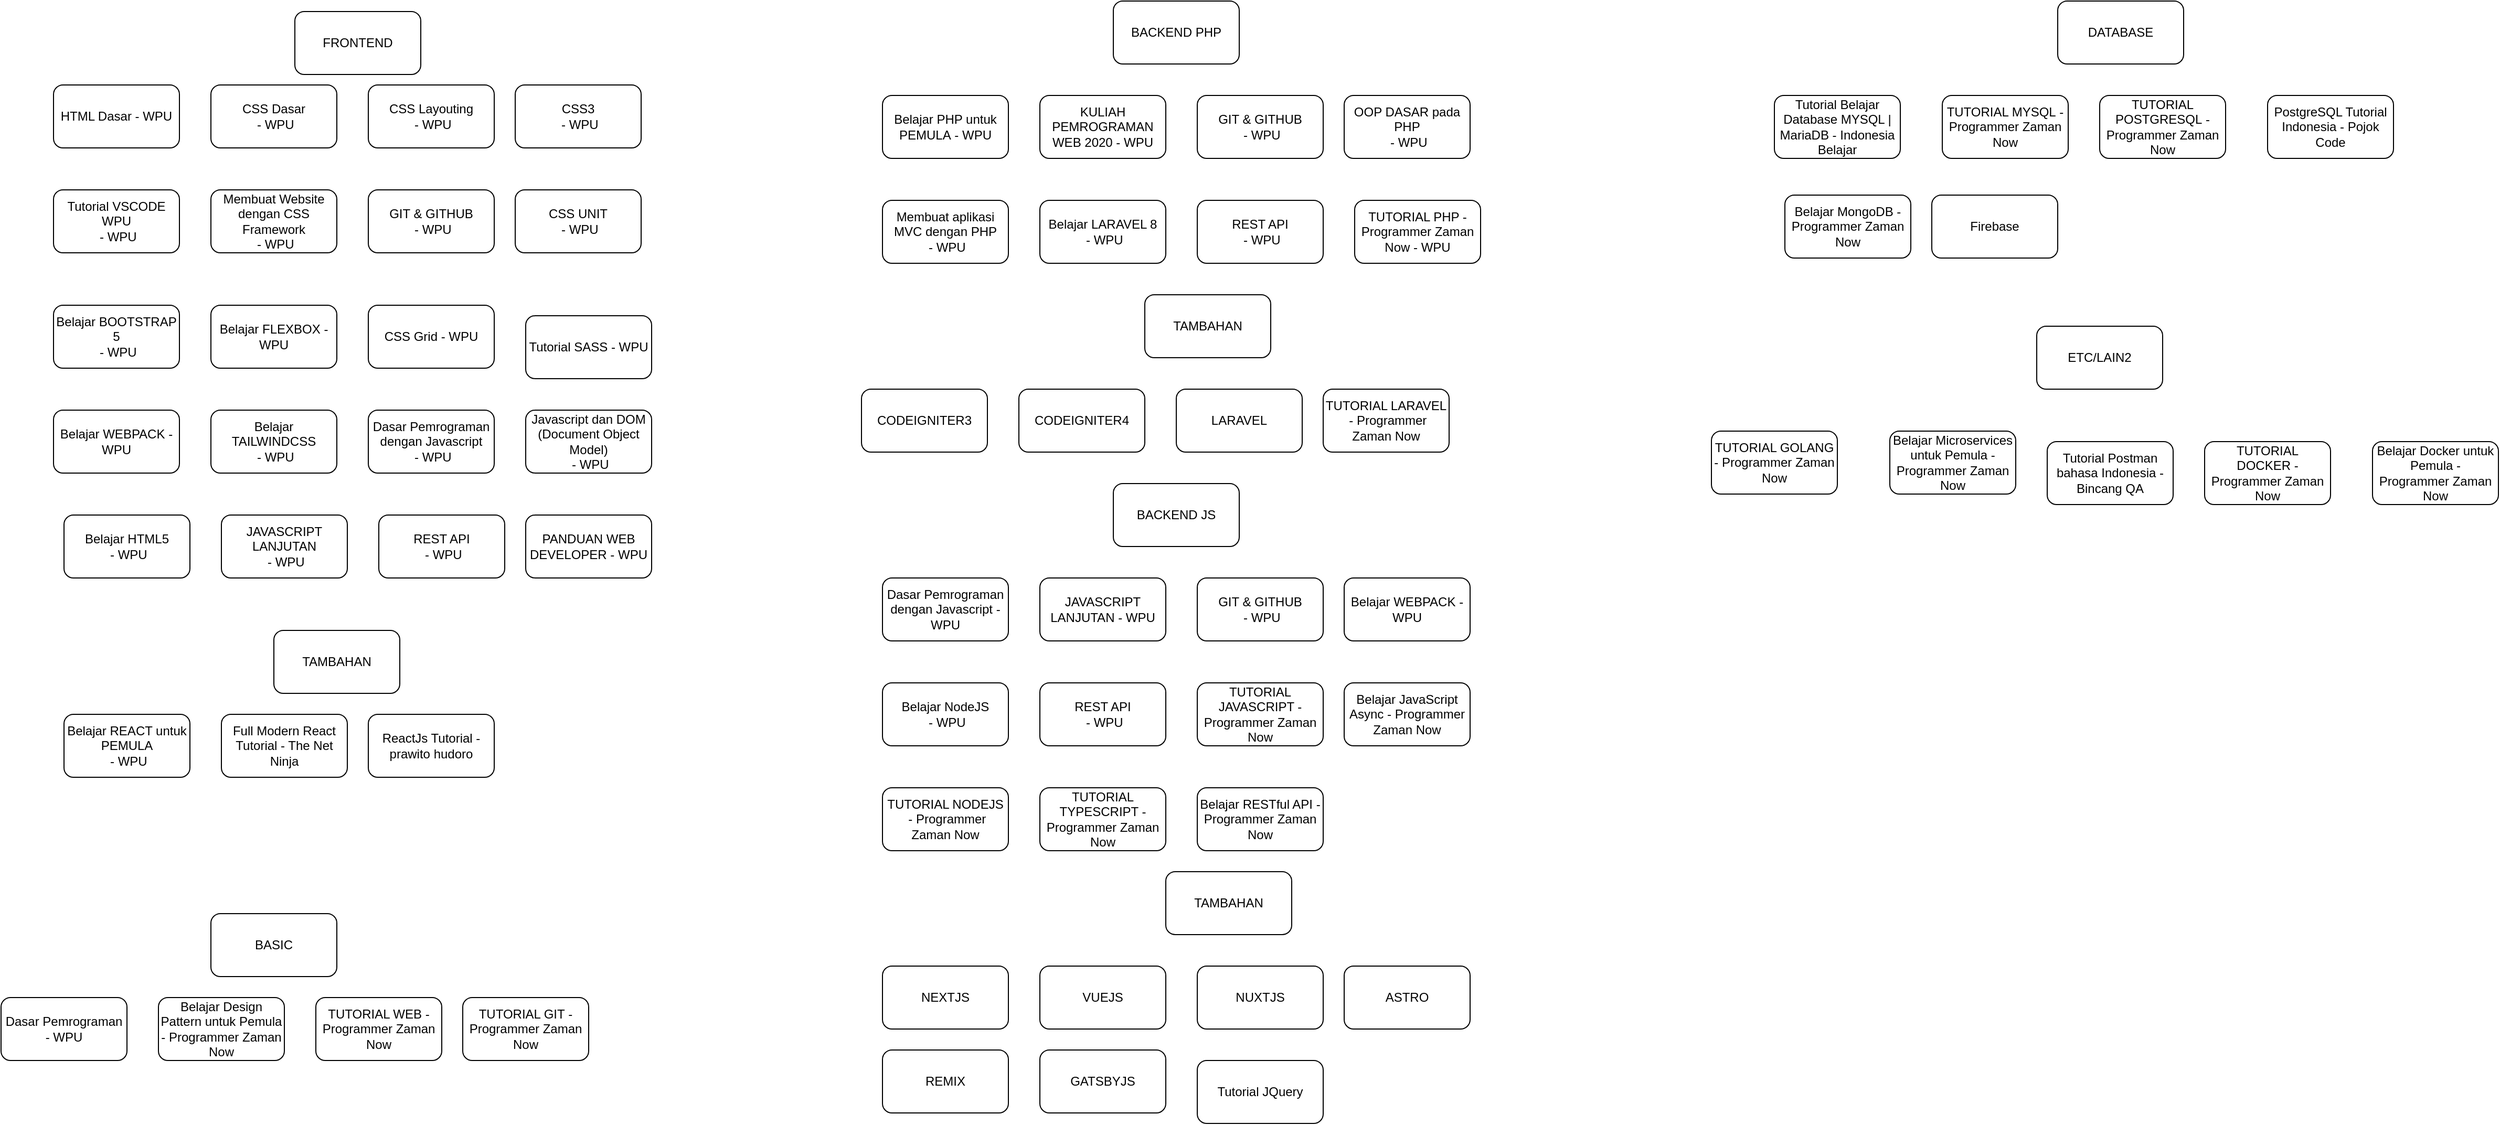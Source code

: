 <mxfile version="14.4.3" type="device"><diagram id="3UD2cy93VDDGyGSZ1PiJ" name="Page-1"><mxGraphModel dx="1008" dy="482" grid="1" gridSize="10" guides="1" tooltips="1" connect="1" arrows="1" fold="1" page="1" pageScale="1" pageWidth="850" pageHeight="1100" math="0" shadow="0"><root><mxCell id="0"/><mxCell id="1" parent="0"/><mxCell id="J1AbAjahdho3OwTsZs7k-2" value="&lt;div&gt;HTML Dasar - WPU&lt;/div&gt;" style="rounded=1;whiteSpace=wrap;html=1;" parent="1" vertex="1"><mxGeometry x="170" y="90" width="120" height="60" as="geometry"/></mxCell><mxCell id="J1AbAjahdho3OwTsZs7k-3" value="&lt;div&gt;&lt;/div&gt;CSS Grid&amp;nbsp;- WPU" style="rounded=1;whiteSpace=wrap;html=1;" parent="1" vertex="1"><mxGeometry x="470" y="300" width="120" height="60" as="geometry"/></mxCell><mxCell id="J1AbAjahdho3OwTsZs7k-4" value="Tutorial SASS&amp;nbsp;- WPU" style="rounded=1;whiteSpace=wrap;html=1;" parent="1" vertex="1"><mxGeometry x="620" y="310" width="120" height="60" as="geometry"/></mxCell><mxCell id="J1AbAjahdho3OwTsZs7k-5" value="Belajar FLEXBOX&amp;nbsp;- WPU" style="rounded=1;whiteSpace=wrap;html=1;" parent="1" vertex="1"><mxGeometry x="320" y="300" width="120" height="60" as="geometry"/></mxCell><mxCell id="J1AbAjahdho3OwTsZs7k-6" value="Belajar WEBPACK&amp;nbsp;- WPU" style="rounded=1;whiteSpace=wrap;html=1;" parent="1" vertex="1"><mxGeometry x="170" y="400" width="120" height="60" as="geometry"/></mxCell><mxCell id="J1AbAjahdho3OwTsZs7k-7" value="&lt;div&gt;CSS Dasar&lt;/div&gt;&amp;nbsp;- WPU" style="rounded=1;whiteSpace=wrap;html=1;" parent="1" vertex="1"><mxGeometry x="320" y="90" width="120" height="60" as="geometry"/></mxCell><mxCell id="J1AbAjahdho3OwTsZs7k-8" value="&lt;div&gt;Belajar TAILWINDCSS&lt;/div&gt;&amp;nbsp;- WPU" style="rounded=1;whiteSpace=wrap;html=1;" parent="1" vertex="1"><mxGeometry x="320" y="400" width="120" height="60" as="geometry"/></mxCell><mxCell id="J1AbAjahdho3OwTsZs7k-9" value="&lt;div&gt;CSS3&lt;/div&gt;&amp;nbsp;- WPU" style="rounded=1;whiteSpace=wrap;html=1;" parent="1" vertex="1"><mxGeometry x="610" y="90" width="120" height="60" as="geometry"/></mxCell><mxCell id="J1AbAjahdho3OwTsZs7k-10" value="&lt;div&gt;GIT &amp;amp; GITHUB&lt;/div&gt;&amp;nbsp;- WPU" style="rounded=1;whiteSpace=wrap;html=1;" parent="1" vertex="1"><mxGeometry x="470" y="190" width="120" height="60" as="geometry"/></mxCell><mxCell id="J1AbAjahdho3OwTsZs7k-11" value="&lt;div&gt;CSS Layouting&lt;/div&gt;&amp;nbsp;- WPU" style="rounded=1;whiteSpace=wrap;html=1;" parent="1" vertex="1"><mxGeometry x="470" y="90" width="120" height="60" as="geometry"/></mxCell><mxCell id="J1AbAjahdho3OwTsZs7k-12" value="&lt;div&gt;REST API&lt;/div&gt;&amp;nbsp;- WPU" style="rounded=1;whiteSpace=wrap;html=1;" parent="1" vertex="1"><mxGeometry x="480" y="500" width="120" height="60" as="geometry"/></mxCell><mxCell id="J1AbAjahdho3OwTsZs7k-13" value="&lt;div&gt;JAVASCRIPT LANJUTAN&lt;/div&gt;&amp;nbsp;- WPU" style="rounded=1;whiteSpace=wrap;html=1;" parent="1" vertex="1"><mxGeometry x="330" y="500" width="120" height="60" as="geometry"/></mxCell><mxCell id="J1AbAjahdho3OwTsZs7k-14" value="&lt;div&gt;Belajar HTML5&lt;/div&gt;&amp;nbsp;- WPU" style="rounded=1;whiteSpace=wrap;html=1;" parent="1" vertex="1"><mxGeometry x="180" y="500" width="120" height="60" as="geometry"/></mxCell><mxCell id="J1AbAjahdho3OwTsZs7k-15" value="&lt;div&gt;Dasar Pemrograman dengan Javascript&lt;/div&gt;&amp;nbsp;- WPU" style="rounded=1;whiteSpace=wrap;html=1;" parent="1" vertex="1"><mxGeometry x="470" y="400" width="120" height="60" as="geometry"/></mxCell><mxCell id="J1AbAjahdho3OwTsZs7k-16" value="&lt;div&gt;Javascript dan DOM (Document Object Model)&lt;/div&gt;&amp;nbsp;- WPU" style="rounded=1;whiteSpace=wrap;html=1;" parent="1" vertex="1"><mxGeometry x="620" y="400" width="120" height="60" as="geometry"/></mxCell><mxCell id="J1AbAjahdho3OwTsZs7k-17" value="&lt;div&gt;Tutorial VSCODE WPU&lt;/div&gt;&amp;nbsp;- WPU" style="rounded=1;whiteSpace=wrap;html=1;" parent="1" vertex="1"><mxGeometry x="170" y="190" width="120" height="60" as="geometry"/></mxCell><mxCell id="J1AbAjahdho3OwTsZs7k-18" value="&lt;div&gt;Membuat Website dengan CSS Framework&lt;/div&gt;&amp;nbsp;- WPU" style="rounded=1;whiteSpace=wrap;html=1;" parent="1" vertex="1"><mxGeometry x="320" y="190" width="120" height="60" as="geometry"/></mxCell><mxCell id="J1AbAjahdho3OwTsZs7k-22" value="&lt;div&gt;CSS UNIT&lt;/div&gt;&amp;nbsp;- WPU" style="rounded=1;whiteSpace=wrap;html=1;" parent="1" vertex="1"><mxGeometry x="610" y="190" width="120" height="60" as="geometry"/></mxCell><mxCell id="J1AbAjahdho3OwTsZs7k-23" value="&lt;div&gt;Belajar BOOTSTRAP 5&lt;/div&gt;&amp;nbsp;- WPU" style="rounded=1;whiteSpace=wrap;html=1;" parent="1" vertex="1"><mxGeometry x="170" y="300" width="120" height="60" as="geometry"/></mxCell><mxCell id="J1AbAjahdho3OwTsZs7k-24" value="PANDUAN WEB DEVELOPER&amp;nbsp;- WPU" style="rounded=1;whiteSpace=wrap;html=1;" parent="1" vertex="1"><mxGeometry x="620" y="500" width="120" height="60" as="geometry"/></mxCell><mxCell id="J1AbAjahdho3OwTsZs7k-25" value="Belajar PHP untuk PEMULA&amp;nbsp;- WPU" style="rounded=1;whiteSpace=wrap;html=1;" parent="1" vertex="1"><mxGeometry x="960" y="100" width="120" height="60" as="geometry"/></mxCell><mxCell id="J1AbAjahdho3OwTsZs7k-30" value="KULIAH PEMROGRAMAN WEB 2020&amp;nbsp;- WPU" style="rounded=1;whiteSpace=wrap;html=1;" parent="1" vertex="1"><mxGeometry x="1110" y="100" width="120" height="60" as="geometry"/></mxCell><mxCell id="J1AbAjahdho3OwTsZs7k-32" value="&lt;div&gt;OOP DASAR pada PHP&lt;/div&gt;&amp;nbsp;- WPU" style="rounded=1;whiteSpace=wrap;html=1;" parent="1" vertex="1"><mxGeometry x="1400" y="100" width="120" height="60" as="geometry"/></mxCell><mxCell id="J1AbAjahdho3OwTsZs7k-33" value="&lt;div&gt;REST API&lt;/div&gt;&amp;nbsp;- WPU" style="rounded=1;whiteSpace=wrap;html=1;" parent="1" vertex="1"><mxGeometry x="1260" y="200" width="120" height="60" as="geometry"/></mxCell><mxCell id="J1AbAjahdho3OwTsZs7k-34" value="&lt;div&gt;GIT &amp;amp; GITHUB&lt;/div&gt;&amp;nbsp;- WPU" style="rounded=1;whiteSpace=wrap;html=1;" parent="1" vertex="1"><mxGeometry x="1260" y="100" width="120" height="60" as="geometry"/></mxCell><mxCell id="J1AbAjahdho3OwTsZs7k-40" value="&lt;div&gt;Membuat aplikasi MVC dengan PHP&lt;/div&gt;&amp;nbsp;- WPU" style="rounded=1;whiteSpace=wrap;html=1;" parent="1" vertex="1"><mxGeometry x="960" y="200" width="120" height="60" as="geometry"/></mxCell><mxCell id="J1AbAjahdho3OwTsZs7k-41" value="&lt;div&gt;Belajar LARAVEL 8&lt;/div&gt;&amp;nbsp;- WPU" style="rounded=1;whiteSpace=wrap;html=1;" parent="1" vertex="1"><mxGeometry x="1110" y="200" width="120" height="60" as="geometry"/></mxCell><mxCell id="J1AbAjahdho3OwTsZs7k-45" value="&lt;div&gt;FRONTEND&lt;/div&gt;" style="rounded=1;whiteSpace=wrap;html=1;" parent="1" vertex="1"><mxGeometry x="400" y="20" width="120" height="60" as="geometry"/></mxCell><mxCell id="J1AbAjahdho3OwTsZs7k-46" value="&lt;div&gt;BACKEND PHP&lt;/div&gt;" style="rounded=1;whiteSpace=wrap;html=1;" parent="1" vertex="1"><mxGeometry x="1180" y="10" width="120" height="60" as="geometry"/></mxCell><mxCell id="J1AbAjahdho3OwTsZs7k-47" value="Dasar Pemrograman dengan Javascript&amp;nbsp;- WPU" style="rounded=1;whiteSpace=wrap;html=1;" parent="1" vertex="1"><mxGeometry x="960" y="560" width="120" height="60" as="geometry"/></mxCell><mxCell id="J1AbAjahdho3OwTsZs7k-48" value="JAVASCRIPT LANJUTAN&amp;nbsp;- WPU" style="rounded=1;whiteSpace=wrap;html=1;" parent="1" vertex="1"><mxGeometry x="1110" y="560" width="120" height="60" as="geometry"/></mxCell><mxCell id="J1AbAjahdho3OwTsZs7k-49" value="Belajar WEBPACK&amp;nbsp;- WPU" style="rounded=1;whiteSpace=wrap;html=1;" parent="1" vertex="1"><mxGeometry x="1400" y="560" width="120" height="60" as="geometry"/></mxCell><mxCell id="J1AbAjahdho3OwTsZs7k-51" value="&lt;div&gt;GIT &amp;amp; GITHUB&lt;/div&gt;&amp;nbsp;- WPU" style="rounded=1;whiteSpace=wrap;html=1;" parent="1" vertex="1"><mxGeometry x="1260" y="560" width="120" height="60" as="geometry"/></mxCell><mxCell id="J1AbAjahdho3OwTsZs7k-52" value="&lt;div&gt;Belajar NodeJS&lt;/div&gt;&amp;nbsp;- WPU" style="rounded=1;whiteSpace=wrap;html=1;" parent="1" vertex="1"><mxGeometry x="960" y="660" width="120" height="60" as="geometry"/></mxCell><mxCell id="J1AbAjahdho3OwTsZs7k-53" value="&lt;div&gt;REST API&lt;/div&gt;&amp;nbsp;- WPU" style="rounded=1;whiteSpace=wrap;html=1;" parent="1" vertex="1"><mxGeometry x="1110" y="660" width="120" height="60" as="geometry"/></mxCell><mxCell id="J1AbAjahdho3OwTsZs7k-54" value="&lt;div&gt;BACKEND JS&lt;/div&gt;" style="rounded=1;whiteSpace=wrap;html=1;" parent="1" vertex="1"><mxGeometry x="1180" y="470" width="120" height="60" as="geometry"/></mxCell><mxCell id="J1AbAjahdho3OwTsZs7k-55" value="&lt;div&gt;Belajar REACT untuk PEMULA&lt;/div&gt;&amp;nbsp;- WPU" style="rounded=1;whiteSpace=wrap;html=1;" parent="1" vertex="1"><mxGeometry x="180" y="690" width="120" height="60" as="geometry"/></mxCell><mxCell id="J1AbAjahdho3OwTsZs7k-56" value="&lt;div&gt;TAMBAHAN&lt;/div&gt;" style="rounded=1;whiteSpace=wrap;html=1;" parent="1" vertex="1"><mxGeometry x="380" y="610" width="120" height="60" as="geometry"/></mxCell><mxCell id="J1AbAjahdho3OwTsZs7k-57" value="&lt;div&gt;TAMBAHAN&lt;/div&gt;" style="rounded=1;whiteSpace=wrap;html=1;" parent="1" vertex="1"><mxGeometry x="1210" y="290" width="120" height="60" as="geometry"/></mxCell><mxCell id="J1AbAjahdho3OwTsZs7k-58" value="CODEIGNITER4" style="rounded=1;whiteSpace=wrap;html=1;" parent="1" vertex="1"><mxGeometry x="1090" y="380" width="120" height="60" as="geometry"/></mxCell><mxCell id="J1AbAjahdho3OwTsZs7k-59" value="&lt;div&gt;CODEIGNITER3&lt;/div&gt;" style="rounded=1;whiteSpace=wrap;html=1;" parent="1" vertex="1"><mxGeometry x="940" y="380" width="120" height="60" as="geometry"/></mxCell><mxCell id="J1AbAjahdho3OwTsZs7k-61" value="LARAVEL" style="rounded=1;whiteSpace=wrap;html=1;" parent="1" vertex="1"><mxGeometry x="1240" y="380" width="120" height="60" as="geometry"/></mxCell><mxCell id="J1AbAjahdho3OwTsZs7k-62" value="&lt;div&gt;TAMBAHAN&lt;/div&gt;" style="rounded=1;whiteSpace=wrap;html=1;" parent="1" vertex="1"><mxGeometry x="1230" y="840" width="120" height="60" as="geometry"/></mxCell><mxCell id="J1AbAjahdho3OwTsZs7k-63" value="VUEJS" style="rounded=1;whiteSpace=wrap;html=1;" parent="1" vertex="1"><mxGeometry x="1110" y="930" width="120" height="60" as="geometry"/></mxCell><mxCell id="J1AbAjahdho3OwTsZs7k-64" value="&lt;div&gt;NEXTJS&lt;/div&gt;" style="rounded=1;whiteSpace=wrap;html=1;" parent="1" vertex="1"><mxGeometry x="960" y="930" width="120" height="60" as="geometry"/></mxCell><mxCell id="J1AbAjahdho3OwTsZs7k-65" value="NUXTJS" style="rounded=1;whiteSpace=wrap;html=1;" parent="1" vertex="1"><mxGeometry x="1260" y="930" width="120" height="60" as="geometry"/></mxCell><mxCell id="J1AbAjahdho3OwTsZs7k-66" value="ASTRO" style="rounded=1;whiteSpace=wrap;html=1;" parent="1" vertex="1"><mxGeometry x="1400" y="930" width="120" height="60" as="geometry"/></mxCell><mxCell id="J1AbAjahdho3OwTsZs7k-67" value="&lt;div&gt;REMIX&lt;/div&gt;" style="rounded=1;whiteSpace=wrap;html=1;" parent="1" vertex="1"><mxGeometry x="960" y="1010" width="120" height="60" as="geometry"/></mxCell><mxCell id="J1AbAjahdho3OwTsZs7k-68" value="&lt;div&gt;GATSBYJS&lt;/div&gt;" style="rounded=1;whiteSpace=wrap;html=1;" parent="1" vertex="1"><mxGeometry x="1110" y="1010" width="120" height="60" as="geometry"/></mxCell><mxCell id="J1AbAjahdho3OwTsZs7k-69" value="&lt;div&gt;DATABASE&lt;/div&gt;" style="rounded=1;whiteSpace=wrap;html=1;" parent="1" vertex="1"><mxGeometry x="2080" y="10" width="120" height="60" as="geometry"/></mxCell><mxCell id="J1AbAjahdho3OwTsZs7k-70" value="PostgreSQL Tutorial Indonesia - Pojok Code" style="rounded=1;whiteSpace=wrap;html=1;" parent="1" vertex="1"><mxGeometry x="2280" y="100" width="120" height="60" as="geometry"/></mxCell><mxCell id="J1AbAjahdho3OwTsZs7k-71" value="&lt;div&gt;Tutorial Belajar Database MYSQL | MariaDB - Indonesia Belajar&lt;/div&gt;" style="rounded=1;whiteSpace=wrap;html=1;" parent="1" vertex="1"><mxGeometry x="1810" y="100" width="120" height="60" as="geometry"/></mxCell><mxCell id="J1AbAjahdho3OwTsZs7k-72" value="TUTORIAL TYPESCRIPT - Programmer Zaman Now" style="rounded=1;whiteSpace=wrap;html=1;" parent="1" vertex="1"><mxGeometry x="1110" y="760" width="120" height="60" as="geometry"/></mxCell><mxCell id="J1AbAjahdho3OwTsZs7k-73" value="TUTORIAL POSTGRESQL&amp;nbsp;- Programmer Zaman Now" style="rounded=1;whiteSpace=wrap;html=1;" parent="1" vertex="1"><mxGeometry x="2120" y="100" width="120" height="60" as="geometry"/></mxCell><mxCell id="J1AbAjahdho3OwTsZs7k-76" value="&lt;div&gt;Tutorial Postman bahasa Indonesia - Bincang QA&lt;/div&gt;" style="rounded=1;whiteSpace=wrap;html=1;" parent="1" vertex="1"><mxGeometry x="2070" y="430" width="120" height="60" as="geometry"/></mxCell><mxCell id="J1AbAjahdho3OwTsZs7k-77" value="&lt;div&gt;Full Modern React Tutorial - The Net Ninja&lt;/div&gt;" style="rounded=1;whiteSpace=wrap;html=1;" parent="1" vertex="1"><mxGeometry x="330" y="690" width="120" height="60" as="geometry"/></mxCell><mxCell id="J1AbAjahdho3OwTsZs7k-78" value="Belajar JavaScript Async - Programmer Zaman Now" style="rounded=1;whiteSpace=wrap;html=1;" parent="1" vertex="1"><mxGeometry x="1400" y="660" width="120" height="60" as="geometry"/></mxCell><mxCell id="J1AbAjahdho3OwTsZs7k-79" value="Belajar Microservices untuk Pemula - Programmer Zaman Now" style="rounded=1;whiteSpace=wrap;html=1;" parent="1" vertex="1"><mxGeometry x="1920" y="420" width="120" height="60" as="geometry"/></mxCell><mxCell id="J1AbAjahdho3OwTsZs7k-80" value="Belajar Docker untuk Pemula - Programmer Zaman Now" style="rounded=1;whiteSpace=wrap;html=1;" parent="1" vertex="1"><mxGeometry x="2380" y="430" width="120" height="60" as="geometry"/></mxCell><mxCell id="J1AbAjahdho3OwTsZs7k-81" value="Firebase" style="rounded=1;whiteSpace=wrap;html=1;" parent="1" vertex="1"><mxGeometry x="1960" y="195" width="120" height="60" as="geometry"/></mxCell><mxCell id="J1AbAjahdho3OwTsZs7k-82" value="&lt;div&gt;TUTORIAL LARAVEL&lt;/div&gt;&amp;nbsp;- Programmer Zaman Now" style="rounded=1;whiteSpace=wrap;html=1;" parent="1" vertex="1"><mxGeometry x="1380" y="380" width="120" height="60" as="geometry"/></mxCell><mxCell id="J1AbAjahdho3OwTsZs7k-83" value="&lt;div&gt;TUTORIAL NODEJS&lt;/div&gt;&amp;nbsp;- Programmer Zaman Now" style="rounded=1;whiteSpace=wrap;html=1;" parent="1" vertex="1"><mxGeometry x="960" y="760" width="120" height="60" as="geometry"/></mxCell><mxCell id="J1AbAjahdho3OwTsZs7k-84" value="TUTORIAL DOCKER&amp;nbsp;- Programmer Zaman Now" style="rounded=1;whiteSpace=wrap;html=1;" parent="1" vertex="1"><mxGeometry x="2220" y="430" width="120" height="60" as="geometry"/></mxCell><mxCell id="J1AbAjahdho3OwTsZs7k-85" value="TUTORIAL WEB&amp;nbsp;- Programmer Zaman Now" style="rounded=1;whiteSpace=wrap;html=1;" parent="1" vertex="1"><mxGeometry x="420" y="960" width="120" height="60" as="geometry"/></mxCell><mxCell id="J1AbAjahdho3OwTsZs7k-86" value="TUTORIAL GIT&amp;nbsp;- Programmer Zaman Now" style="rounded=1;whiteSpace=wrap;html=1;" parent="1" vertex="1"><mxGeometry x="560" y="960" width="120" height="60" as="geometry"/></mxCell><mxCell id="J1AbAjahdho3OwTsZs7k-89" value="TUTORIAL MYSQL&amp;nbsp;- Programmer Zaman Now" style="rounded=1;whiteSpace=wrap;html=1;" parent="1" vertex="1"><mxGeometry x="1970" y="100" width="120" height="60" as="geometry"/></mxCell><mxCell id="J1AbAjahdho3OwTsZs7k-90" value="TUTORIAL PHP - Programmer Zaman Now&amp;nbsp;- WPU" style="rounded=1;whiteSpace=wrap;html=1;" parent="1" vertex="1"><mxGeometry x="1410" y="200" width="120" height="60" as="geometry"/></mxCell><mxCell id="J1AbAjahdho3OwTsZs7k-91" value="TUTORIAL JAVASCRIPT - Programmer Zaman Now" style="rounded=1;whiteSpace=wrap;html=1;" parent="1" vertex="1"><mxGeometry x="1260" y="660" width="120" height="60" as="geometry"/></mxCell><mxCell id="J1AbAjahdho3OwTsZs7k-92" value="TUTORIAL GOLANG - Programmer Zaman Now" style="rounded=1;whiteSpace=wrap;html=1;" parent="1" vertex="1"><mxGeometry x="1750" y="420" width="120" height="60" as="geometry"/></mxCell><mxCell id="J1AbAjahdho3OwTsZs7k-93" value="Belajar MongoDB - Programmer Zaman Now" style="rounded=1;whiteSpace=wrap;html=1;" parent="1" vertex="1"><mxGeometry x="1820" y="195" width="120" height="60" as="geometry"/></mxCell><mxCell id="J1AbAjahdho3OwTsZs7k-94" value="Belajar RESTful API - Programmer Zaman Now" style="rounded=1;whiteSpace=wrap;html=1;" parent="1" vertex="1"><mxGeometry x="1260" y="760" width="120" height="60" as="geometry"/></mxCell><mxCell id="J1AbAjahdho3OwTsZs7k-95" value="Belajar Design Pattern untuk Pemula - Programmer Zaman Now" style="rounded=1;whiteSpace=wrap;html=1;" parent="1" vertex="1"><mxGeometry x="270" y="960" width="120" height="60" as="geometry"/></mxCell><mxCell id="J1AbAjahdho3OwTsZs7k-97" value="&lt;div&gt;Dasar Pemrograman - WPU&lt;/div&gt;" style="rounded=1;whiteSpace=wrap;html=1;" parent="1" vertex="1"><mxGeometry x="120" y="960" width="120" height="60" as="geometry"/></mxCell><mxCell id="J1AbAjahdho3OwTsZs7k-98" value="&lt;div&gt;BASIC&lt;/div&gt;" style="rounded=1;whiteSpace=wrap;html=1;" parent="1" vertex="1"><mxGeometry x="320" y="880" width="120" height="60" as="geometry"/></mxCell><mxCell id="cGx-eV7VVL9MoVzjsswo-1" value="&lt;div&gt;ReactJs Tutorial - prawito hudoro&lt;/div&gt;" style="rounded=1;whiteSpace=wrap;html=1;" parent="1" vertex="1"><mxGeometry x="470" y="690" width="120" height="60" as="geometry"/></mxCell><mxCell id="cGx-eV7VVL9MoVzjsswo-2" value="ETC/LAIN2" style="rounded=1;whiteSpace=wrap;html=1;" parent="1" vertex="1"><mxGeometry x="2060" y="320" width="120" height="60" as="geometry"/></mxCell><mxCell id="e-O6Y95ZcETs2o9VyOPD-1" value="Tutorial JQuery" style="rounded=1;whiteSpace=wrap;html=1;" parent="1" vertex="1"><mxGeometry x="1260" y="1020" width="120" height="60" as="geometry"/></mxCell></root></mxGraphModel></diagram></mxfile>
